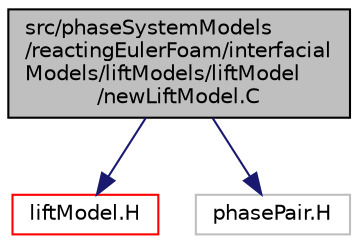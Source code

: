 digraph "src/phaseSystemModels/reactingEulerFoam/interfacialModels/liftModels/liftModel/newLiftModel.C"
{
  bgcolor="transparent";
  edge [fontname="Helvetica",fontsize="10",labelfontname="Helvetica",labelfontsize="10"];
  node [fontname="Helvetica",fontsize="10",shape=record];
  Node1 [label="src/phaseSystemModels\l/reactingEulerFoam/interfacial\lModels/liftModels/liftModel\l/newLiftModel.C",height=0.2,width=0.4,color="black", fillcolor="grey75", style="filled" fontcolor="black"];
  Node1 -> Node2 [color="midnightblue",fontsize="10",style="solid",fontname="Helvetica"];
  Node2 [label="liftModel.H",height=0.2,width=0.4,color="red",URL="$src_2phaseSystemModels_2reactingEulerFoam_2interfacialModels_2liftModels_2liftModel_2liftModel_8H.html"];
  Node1 -> Node3 [color="midnightblue",fontsize="10",style="solid",fontname="Helvetica"];
  Node3 [label="phasePair.H",height=0.2,width=0.4,color="grey75"];
}
